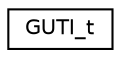 digraph "Graphical Class Hierarchy"
{
 // LATEX_PDF_SIZE
  edge [fontname="Helvetica",fontsize="10",labelfontname="Helvetica",labelfontsize="10"];
  node [fontname="Helvetica",fontsize="10",shape=record];
  rankdir="LR";
  Node0 [label="GUTI_t",height=0.2,width=0.4,color="black", fillcolor="white", style="filled",URL="$structGUTI__t.html",tooltip=" "];
}
